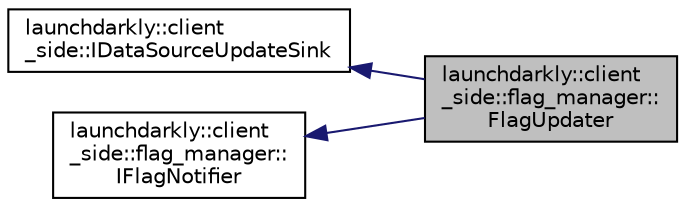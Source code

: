 digraph "launchdarkly::client_side::flag_manager::FlagUpdater"
{
 // LATEX_PDF_SIZE
  edge [fontname="Helvetica",fontsize="10",labelfontname="Helvetica",labelfontsize="10"];
  node [fontname="Helvetica",fontsize="10",shape=record];
  rankdir="LR";
  Node1 [label="launchdarkly::client\l_side::flag_manager::\lFlagUpdater",height=0.2,width=0.4,color="black", fillcolor="grey75", style="filled", fontcolor="black",tooltip=" "];
  Node2 -> Node1 [dir="back",color="midnightblue",fontsize="10",style="solid",fontname="Helvetica"];
  Node2 [label="launchdarkly::client\l_side::IDataSourceUpdateSink",height=0.2,width=0.4,color="black", fillcolor="white", style="filled",URL="$classlaunchdarkly_1_1client__side_1_1IDataSourceUpdateSink.html",tooltip=" "];
  Node3 -> Node1 [dir="back",color="midnightblue",fontsize="10",style="solid",fontname="Helvetica"];
  Node3 [label="launchdarkly::client\l_side::flag_manager::\lIFlagNotifier",height=0.2,width=0.4,color="black", fillcolor="white", style="filled",URL="$classlaunchdarkly_1_1client__side_1_1flag__manager_1_1IFlagNotifier.html",tooltip=" "];
}
